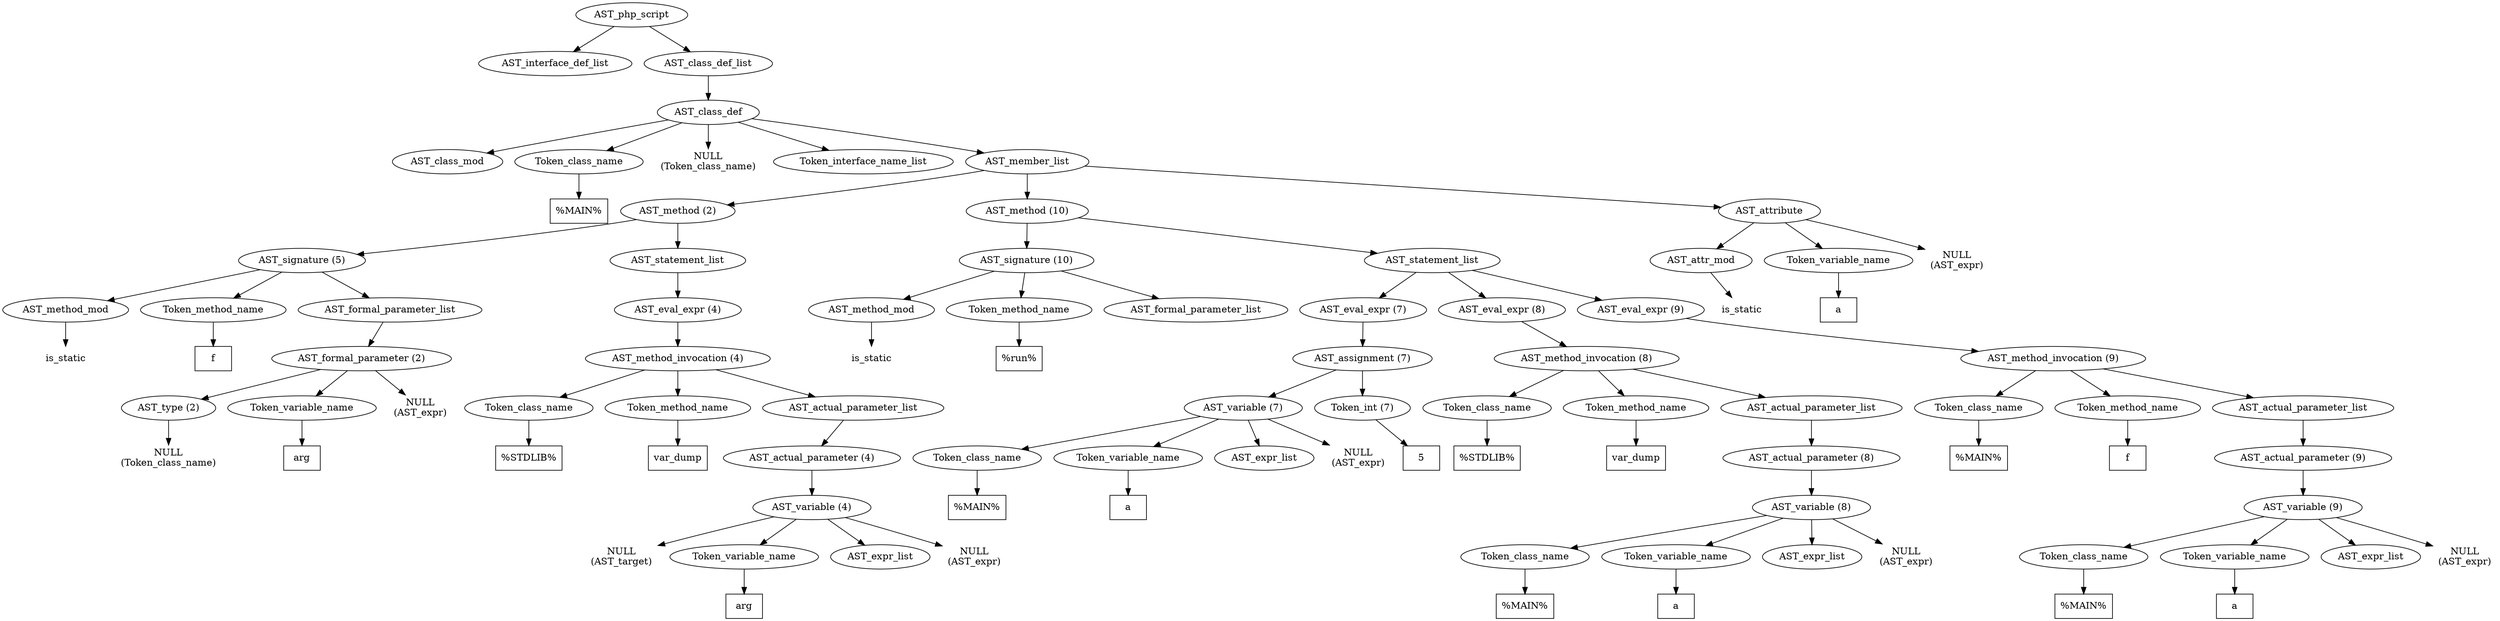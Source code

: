 /*
 * AST in dot format generated by phc -- the PHP compiler
 */

digraph AST {
node_0 [label="AST_php_script"];
node_1 [label="AST_interface_def_list"];
node_2 [label="AST_class_def_list"];
node_3 [label="AST_class_def"];
node_4 [label="AST_class_mod"];
node_5 [label="Token_class_name"];
node_6 [label="%MAIN%", shape=box]
node_5 -> node_6;
node_7 [label="NULL\n(Token_class_name)", shape=plaintext]
node_8 [label="Token_interface_name_list"];
node_9 [label="AST_member_list"];
node_10 [label="AST_method (2)"];
node_11 [label="AST_signature (5)"];
node_12 [label="AST_method_mod"];
node_13 [label="is_static", shape=plaintext]
node_12 -> node_13;
node_14 [label="Token_method_name"];
node_15 [label="f", shape=box]
node_14 -> node_15;
node_16 [label="AST_formal_parameter_list"];
node_17 [label="AST_formal_parameter (2)"];
node_18 [label="AST_type (2)"];
node_19 [label="NULL\n(Token_class_name)", shape=plaintext]
node_18 -> node_19;
node_20 [label="Token_variable_name"];
node_21 [label="arg", shape=box]
node_20 -> node_21;
node_22 [label="NULL\n(AST_expr)", shape=plaintext]
node_17 -> node_22;
node_17 -> node_20;
node_17 -> node_18;
node_16 -> node_17;
node_11 -> node_16;
node_11 -> node_14;
node_11 -> node_12;
node_23 [label="AST_statement_list"];
node_24 [label="AST_eval_expr (4)"];
node_25 [label="AST_method_invocation (4)"];
node_26 [label="Token_class_name"];
node_27 [label="%STDLIB%", shape=box]
node_26 -> node_27;
node_28 [label="Token_method_name"];
node_29 [label="var_dump", shape=box]
node_28 -> node_29;
node_30 [label="AST_actual_parameter_list"];
node_31 [label="AST_actual_parameter (4)"];
node_32 [label="AST_variable (4)"];
node_33 [label="NULL\n(AST_target)", shape=plaintext]
node_34 [label="Token_variable_name"];
node_35 [label="arg", shape=box]
node_34 -> node_35;
node_36 [label="AST_expr_list"];
node_37 [label="NULL\n(AST_expr)", shape=plaintext]
node_32 -> node_37;
node_32 -> node_36;
node_32 -> node_34;
node_32 -> node_33;
node_31 -> node_32;
node_30 -> node_31;
node_25 -> node_30;
node_25 -> node_28;
node_25 -> node_26;
node_24 -> node_25;
node_23 -> node_24;
node_10 -> node_23;
node_10 -> node_11;
node_38 [label="AST_method (10)"];
node_39 [label="AST_signature (10)"];
node_40 [label="AST_method_mod"];
node_41 [label="is_static", shape=plaintext]
node_40 -> node_41;
node_42 [label="Token_method_name"];
node_43 [label="%run%", shape=box]
node_42 -> node_43;
node_44 [label="AST_formal_parameter_list"];
node_39 -> node_44;
node_39 -> node_42;
node_39 -> node_40;
node_45 [label="AST_statement_list"];
node_46 [label="AST_eval_expr (7)"];
node_47 [label="AST_assignment (7)"];
node_48 [label="AST_variable (7)"];
node_49 [label="Token_class_name"];
node_50 [label="%MAIN%", shape=box]
node_49 -> node_50;
node_51 [label="Token_variable_name"];
node_52 [label="a", shape=box]
node_51 -> node_52;
node_53 [label="AST_expr_list"];
node_54 [label="NULL\n(AST_expr)", shape=plaintext]
node_48 -> node_54;
node_48 -> node_53;
node_48 -> node_51;
node_48 -> node_49;
node_55 [label="Token_int (7)"];
node_56 [label="5", shape=box]
node_55 -> node_56;
node_47 -> node_55;
node_47 -> node_48;
node_46 -> node_47;
node_57 [label="AST_eval_expr (8)"];
node_58 [label="AST_method_invocation (8)"];
node_59 [label="Token_class_name"];
node_60 [label="%STDLIB%", shape=box]
node_59 -> node_60;
node_61 [label="Token_method_name"];
node_62 [label="var_dump", shape=box]
node_61 -> node_62;
node_63 [label="AST_actual_parameter_list"];
node_64 [label="AST_actual_parameter (8)"];
node_65 [label="AST_variable (8)"];
node_66 [label="Token_class_name"];
node_67 [label="%MAIN%", shape=box]
node_66 -> node_67;
node_68 [label="Token_variable_name"];
node_69 [label="a", shape=box]
node_68 -> node_69;
node_70 [label="AST_expr_list"];
node_71 [label="NULL\n(AST_expr)", shape=plaintext]
node_65 -> node_71;
node_65 -> node_70;
node_65 -> node_68;
node_65 -> node_66;
node_64 -> node_65;
node_63 -> node_64;
node_58 -> node_63;
node_58 -> node_61;
node_58 -> node_59;
node_57 -> node_58;
node_72 [label="AST_eval_expr (9)"];
node_73 [label="AST_method_invocation (9)"];
node_74 [label="Token_class_name"];
node_75 [label="%MAIN%", shape=box]
node_74 -> node_75;
node_76 [label="Token_method_name"];
node_77 [label="f", shape=box]
node_76 -> node_77;
node_78 [label="AST_actual_parameter_list"];
node_79 [label="AST_actual_parameter (9)"];
node_80 [label="AST_variable (9)"];
node_81 [label="Token_class_name"];
node_82 [label="%MAIN%", shape=box]
node_81 -> node_82;
node_83 [label="Token_variable_name"];
node_84 [label="a", shape=box]
node_83 -> node_84;
node_85 [label="AST_expr_list"];
node_86 [label="NULL\n(AST_expr)", shape=plaintext]
node_80 -> node_86;
node_80 -> node_85;
node_80 -> node_83;
node_80 -> node_81;
node_79 -> node_80;
node_78 -> node_79;
node_73 -> node_78;
node_73 -> node_76;
node_73 -> node_74;
node_72 -> node_73;
node_45 -> node_72;
node_45 -> node_57;
node_45 -> node_46;
node_38 -> node_45;
node_38 -> node_39;
node_87 [label="AST_attribute"];
node_88 [label="AST_attr_mod"];
node_89 [label="is_static", shape=plaintext]
node_88 -> node_89;
node_90 [label="Token_variable_name"];
node_91 [label="a", shape=box]
node_90 -> node_91;
node_92 [label="NULL\n(AST_expr)", shape=plaintext]
node_87 -> node_92;
node_87 -> node_90;
node_87 -> node_88;
node_9 -> node_87;
node_9 -> node_38;
node_9 -> node_10;
node_3 -> node_9;
node_3 -> node_8;
node_3 -> node_7;
node_3 -> node_5;
node_3 -> node_4;
node_2 -> node_3;
node_0 -> node_2;
node_0 -> node_1;
}
